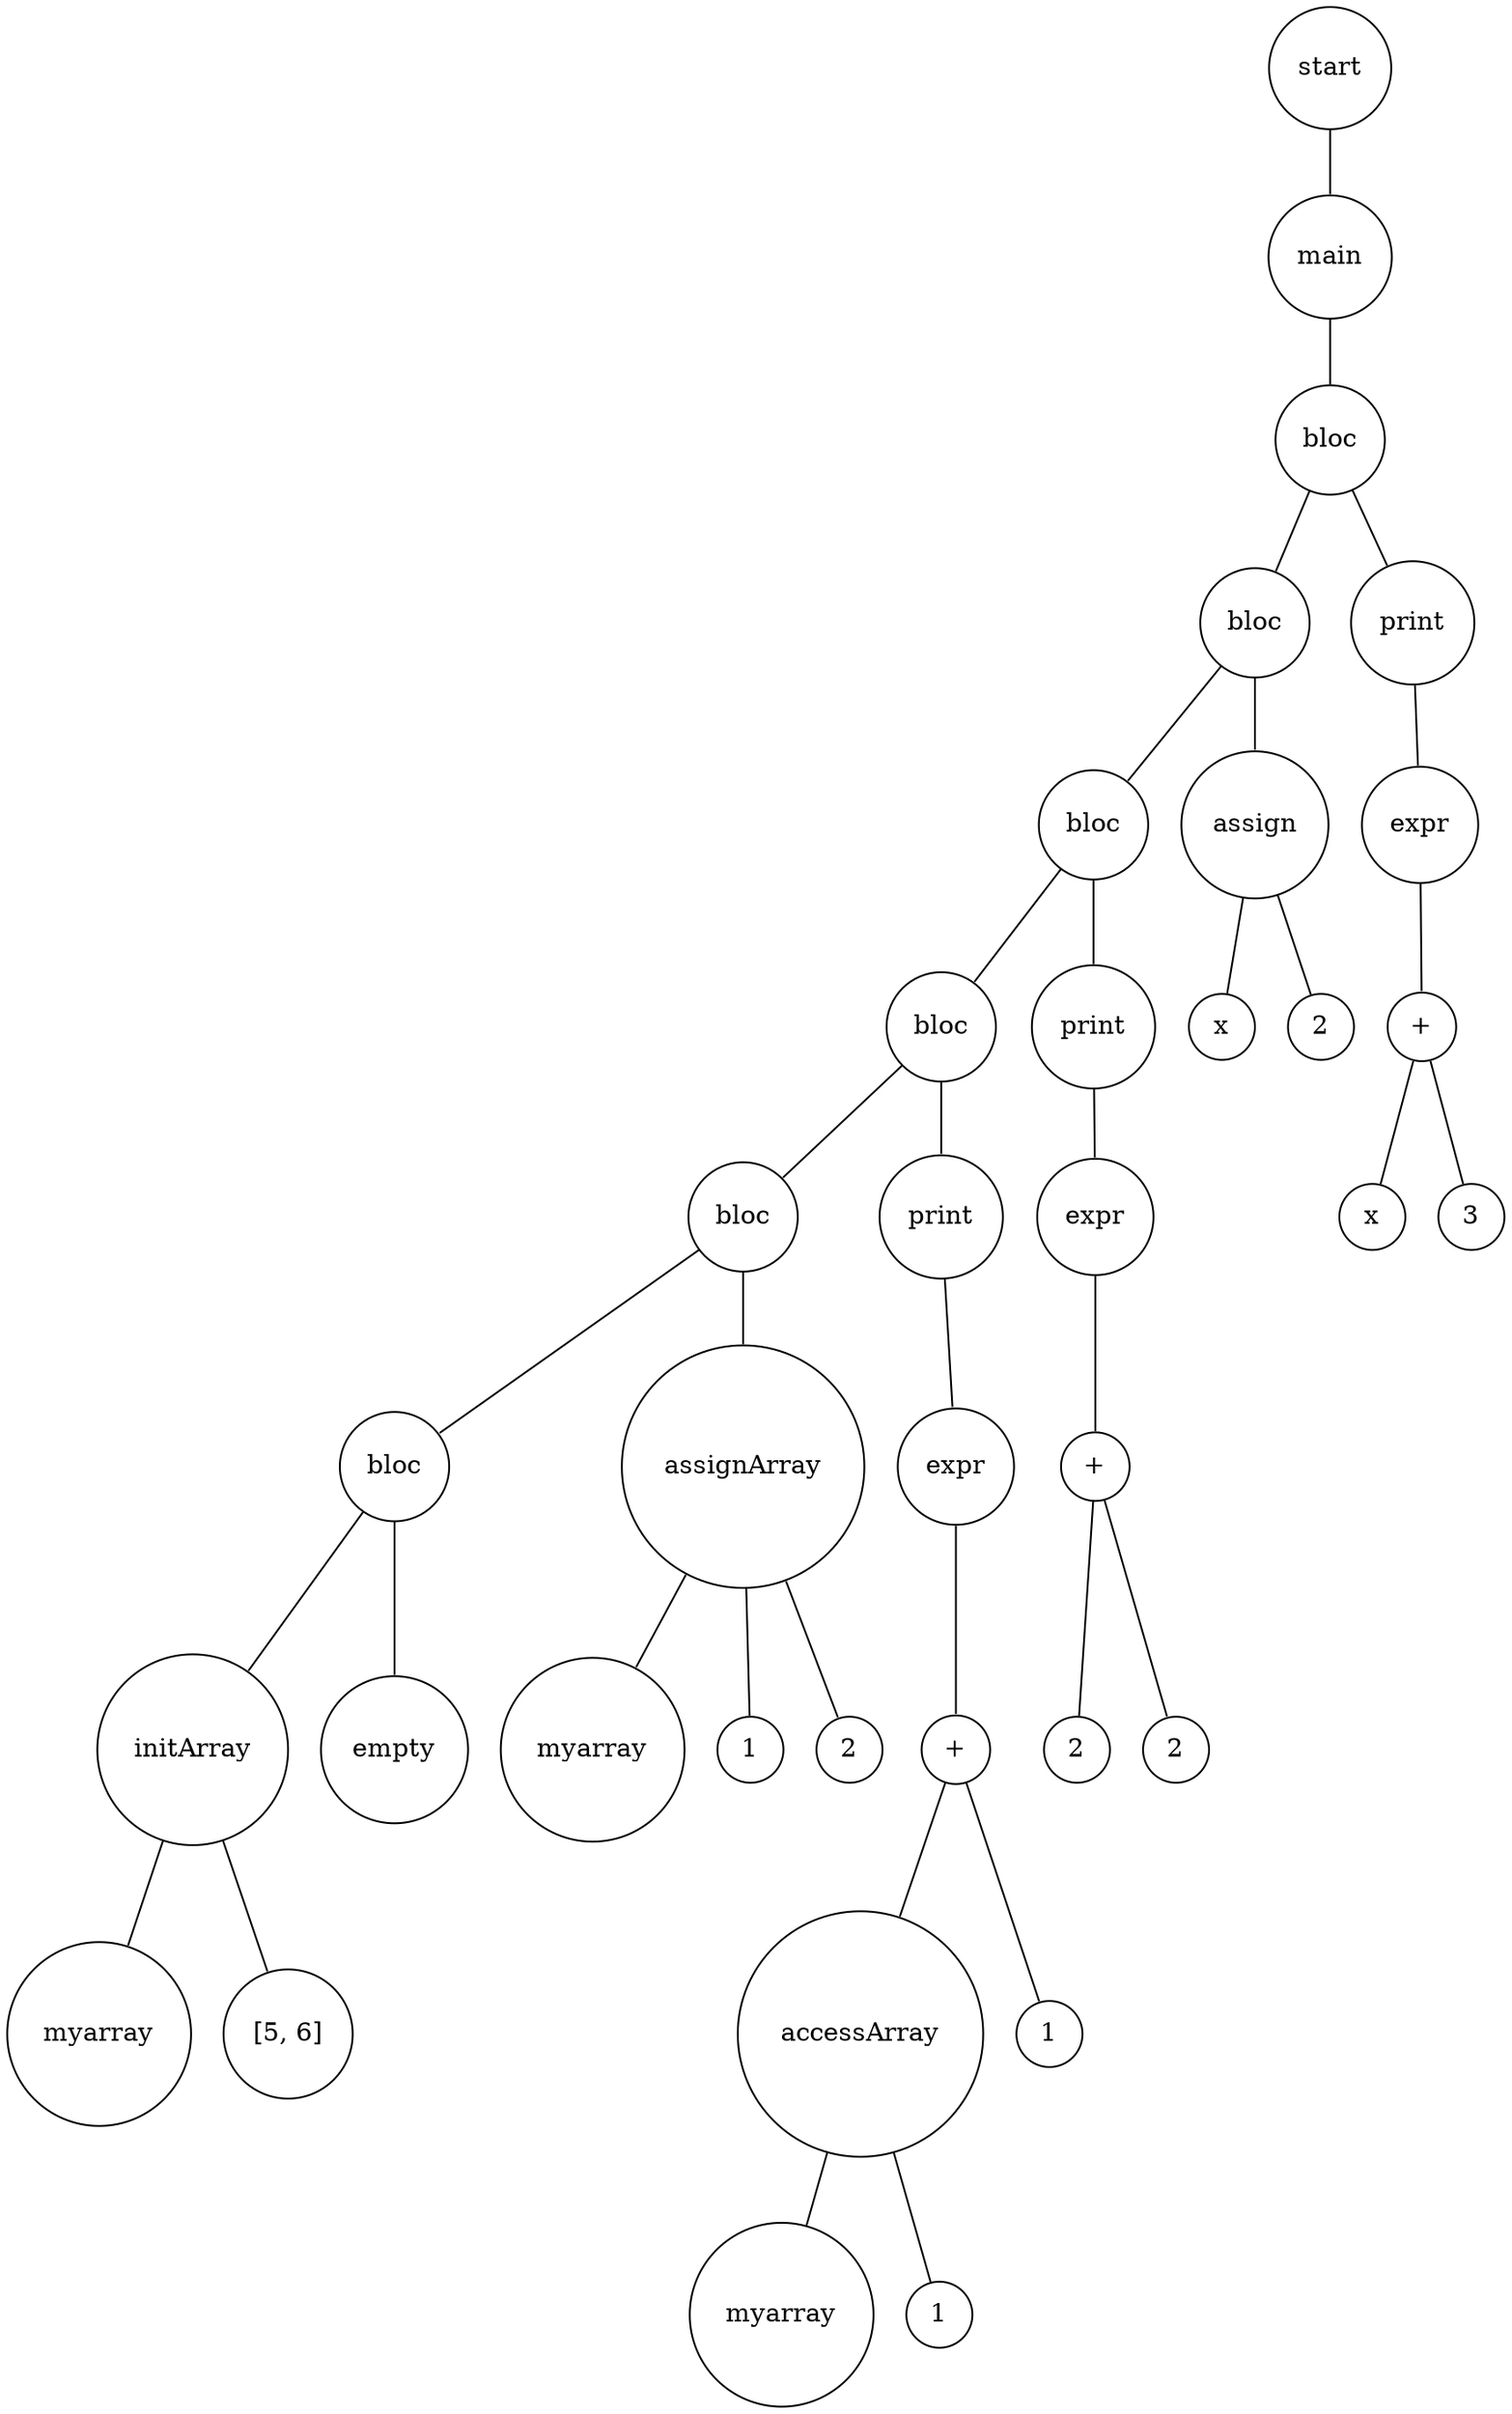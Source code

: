 digraph {
	node [shape=circle]
	"6f4e0e38-a678-4e05-b417-e13d39903f2c" [label=start]
	"79ebf496-5340-47f3-8105-bfe12a40b4f5" [label=main]
	"ac48b8dc-b206-4cab-bfe1-93097a809fdd" [label=bloc]
	"2a10ee84-957e-4790-b9bd-86ba6ea7c198" [label=bloc]
	"7af50115-b8b2-49e1-ae9e-1488238319bd" [label=bloc]
	"08a3b8ad-7f9a-4f07-b5c6-7ea794c2d29a" [label=bloc]
	"361dc7ed-d207-47e6-88a9-d125bacae473" [label=bloc]
	"55cfe1ce-8a31-4465-8bb0-0d2f9d39035d" [label=bloc]
	"e7687a9e-a032-4d12-ab27-0c48690a6fd6" [label=initArray]
	"6feb2431-23b5-4e51-b40c-771d34b583d5" [label=myarray]
	"e7687a9e-a032-4d12-ab27-0c48690a6fd6" -> "6feb2431-23b5-4e51-b40c-771d34b583d5" [arrowsize=0]
	"5bdd68bb-9dba-4274-8fbf-9be8f5f54486" [label="[5, 6]"]
	"e7687a9e-a032-4d12-ab27-0c48690a6fd6" -> "5bdd68bb-9dba-4274-8fbf-9be8f5f54486" [arrowsize=0]
	"55cfe1ce-8a31-4465-8bb0-0d2f9d39035d" -> "e7687a9e-a032-4d12-ab27-0c48690a6fd6" [arrowsize=0]
	"6b26c7e9-8a72-4f83-b7b9-c61aaab1554d" [label=empty]
	"55cfe1ce-8a31-4465-8bb0-0d2f9d39035d" -> "6b26c7e9-8a72-4f83-b7b9-c61aaab1554d" [arrowsize=0]
	"361dc7ed-d207-47e6-88a9-d125bacae473" -> "55cfe1ce-8a31-4465-8bb0-0d2f9d39035d" [arrowsize=0]
	"ce4710da-bbe1-4eeb-b8b0-acdb2544cd04" [label=assignArray]
	"6c4dd537-218b-4560-8bdc-3ff202108475" [label=myarray]
	"ce4710da-bbe1-4eeb-b8b0-acdb2544cd04" -> "6c4dd537-218b-4560-8bdc-3ff202108475" [arrowsize=0]
	"c4f863c9-b7de-45e1-b777-db3500b23e03" [label=1]
	"ce4710da-bbe1-4eeb-b8b0-acdb2544cd04" -> "c4f863c9-b7de-45e1-b777-db3500b23e03" [arrowsize=0]
	"91c125ff-6f1d-41c4-807f-b0741fbfcbab" [label=2]
	"ce4710da-bbe1-4eeb-b8b0-acdb2544cd04" -> "91c125ff-6f1d-41c4-807f-b0741fbfcbab" [arrowsize=0]
	"361dc7ed-d207-47e6-88a9-d125bacae473" -> "ce4710da-bbe1-4eeb-b8b0-acdb2544cd04" [arrowsize=0]
	"08a3b8ad-7f9a-4f07-b5c6-7ea794c2d29a" -> "361dc7ed-d207-47e6-88a9-d125bacae473" [arrowsize=0]
	"a120aae0-44fc-4cbc-9b0f-bddd77d5fbd8" [label=print]
	"5ca99e70-7281-4e59-a746-426d134753eb" [label=expr]
	"d61080bb-f955-4fef-8f7e-c7649a721bd5" [label="+"]
	"6a6eff49-2af4-4109-9750-54faa180d749" [label=accessArray]
	"e435da9e-4adc-4c9d-9893-12ef09bf8e85" [label=myarray]
	"6a6eff49-2af4-4109-9750-54faa180d749" -> "e435da9e-4adc-4c9d-9893-12ef09bf8e85" [arrowsize=0]
	"20d770f8-9a21-4d3f-9766-ca08547bd8f7" [label=1]
	"6a6eff49-2af4-4109-9750-54faa180d749" -> "20d770f8-9a21-4d3f-9766-ca08547bd8f7" [arrowsize=0]
	"d61080bb-f955-4fef-8f7e-c7649a721bd5" -> "6a6eff49-2af4-4109-9750-54faa180d749" [arrowsize=0]
	"970ccdaa-b89e-4c7a-9f24-02edf0018ce6" [label=1]
	"d61080bb-f955-4fef-8f7e-c7649a721bd5" -> "970ccdaa-b89e-4c7a-9f24-02edf0018ce6" [arrowsize=0]
	"5ca99e70-7281-4e59-a746-426d134753eb" -> "d61080bb-f955-4fef-8f7e-c7649a721bd5" [arrowsize=0]
	"a120aae0-44fc-4cbc-9b0f-bddd77d5fbd8" -> "5ca99e70-7281-4e59-a746-426d134753eb" [arrowsize=0]
	"08a3b8ad-7f9a-4f07-b5c6-7ea794c2d29a" -> "a120aae0-44fc-4cbc-9b0f-bddd77d5fbd8" [arrowsize=0]
	"7af50115-b8b2-49e1-ae9e-1488238319bd" -> "08a3b8ad-7f9a-4f07-b5c6-7ea794c2d29a" [arrowsize=0]
	"766fce45-db4e-450c-b29f-235f68f36114" [label=print]
	"75d1dfd8-ade8-4dc0-b155-1ab701ac929b" [label=expr]
	"6a609596-3643-4751-85fb-9d70eb43a64a" [label="+"]
	"9c9875fc-4328-43a4-ba25-9210bc46f54b" [label=2]
	"6a609596-3643-4751-85fb-9d70eb43a64a" -> "9c9875fc-4328-43a4-ba25-9210bc46f54b" [arrowsize=0]
	"6720dcc9-062b-4d2a-b70e-e6f25dcb8484" [label=2]
	"6a609596-3643-4751-85fb-9d70eb43a64a" -> "6720dcc9-062b-4d2a-b70e-e6f25dcb8484" [arrowsize=0]
	"75d1dfd8-ade8-4dc0-b155-1ab701ac929b" -> "6a609596-3643-4751-85fb-9d70eb43a64a" [arrowsize=0]
	"766fce45-db4e-450c-b29f-235f68f36114" -> "75d1dfd8-ade8-4dc0-b155-1ab701ac929b" [arrowsize=0]
	"7af50115-b8b2-49e1-ae9e-1488238319bd" -> "766fce45-db4e-450c-b29f-235f68f36114" [arrowsize=0]
	"2a10ee84-957e-4790-b9bd-86ba6ea7c198" -> "7af50115-b8b2-49e1-ae9e-1488238319bd" [arrowsize=0]
	"8571f884-2680-4e1e-aec4-56221e690a18" [label=assign]
	"6415b292-8b59-4a0c-9fa5-ed9519ecc47c" [label=x]
	"8571f884-2680-4e1e-aec4-56221e690a18" -> "6415b292-8b59-4a0c-9fa5-ed9519ecc47c" [arrowsize=0]
	"92d7774b-b813-45d2-b873-ec76ff3863e4" [label=2]
	"8571f884-2680-4e1e-aec4-56221e690a18" -> "92d7774b-b813-45d2-b873-ec76ff3863e4" [arrowsize=0]
	"2a10ee84-957e-4790-b9bd-86ba6ea7c198" -> "8571f884-2680-4e1e-aec4-56221e690a18" [arrowsize=0]
	"ac48b8dc-b206-4cab-bfe1-93097a809fdd" -> "2a10ee84-957e-4790-b9bd-86ba6ea7c198" [arrowsize=0]
	"abd20119-7a4e-4dec-bdd7-54f1b4aa07ed" [label=print]
	"92624636-a659-464c-b888-0e09958b8d9d" [label=expr]
	"08d0f34e-79ab-4b08-92bc-a10bb609bdda" [label="+"]
	"7e9b3b62-a443-41b4-9d40-4d7eb8d0eae9" [label=x]
	"08d0f34e-79ab-4b08-92bc-a10bb609bdda" -> "7e9b3b62-a443-41b4-9d40-4d7eb8d0eae9" [arrowsize=0]
	"bdaad70f-76f5-460f-84c8-3e00ecbc3283" [label=3]
	"08d0f34e-79ab-4b08-92bc-a10bb609bdda" -> "bdaad70f-76f5-460f-84c8-3e00ecbc3283" [arrowsize=0]
	"92624636-a659-464c-b888-0e09958b8d9d" -> "08d0f34e-79ab-4b08-92bc-a10bb609bdda" [arrowsize=0]
	"abd20119-7a4e-4dec-bdd7-54f1b4aa07ed" -> "92624636-a659-464c-b888-0e09958b8d9d" [arrowsize=0]
	"ac48b8dc-b206-4cab-bfe1-93097a809fdd" -> "abd20119-7a4e-4dec-bdd7-54f1b4aa07ed" [arrowsize=0]
	"79ebf496-5340-47f3-8105-bfe12a40b4f5" -> "ac48b8dc-b206-4cab-bfe1-93097a809fdd" [arrowsize=0]
	"6f4e0e38-a678-4e05-b417-e13d39903f2c" -> "79ebf496-5340-47f3-8105-bfe12a40b4f5" [arrowsize=0]
}
